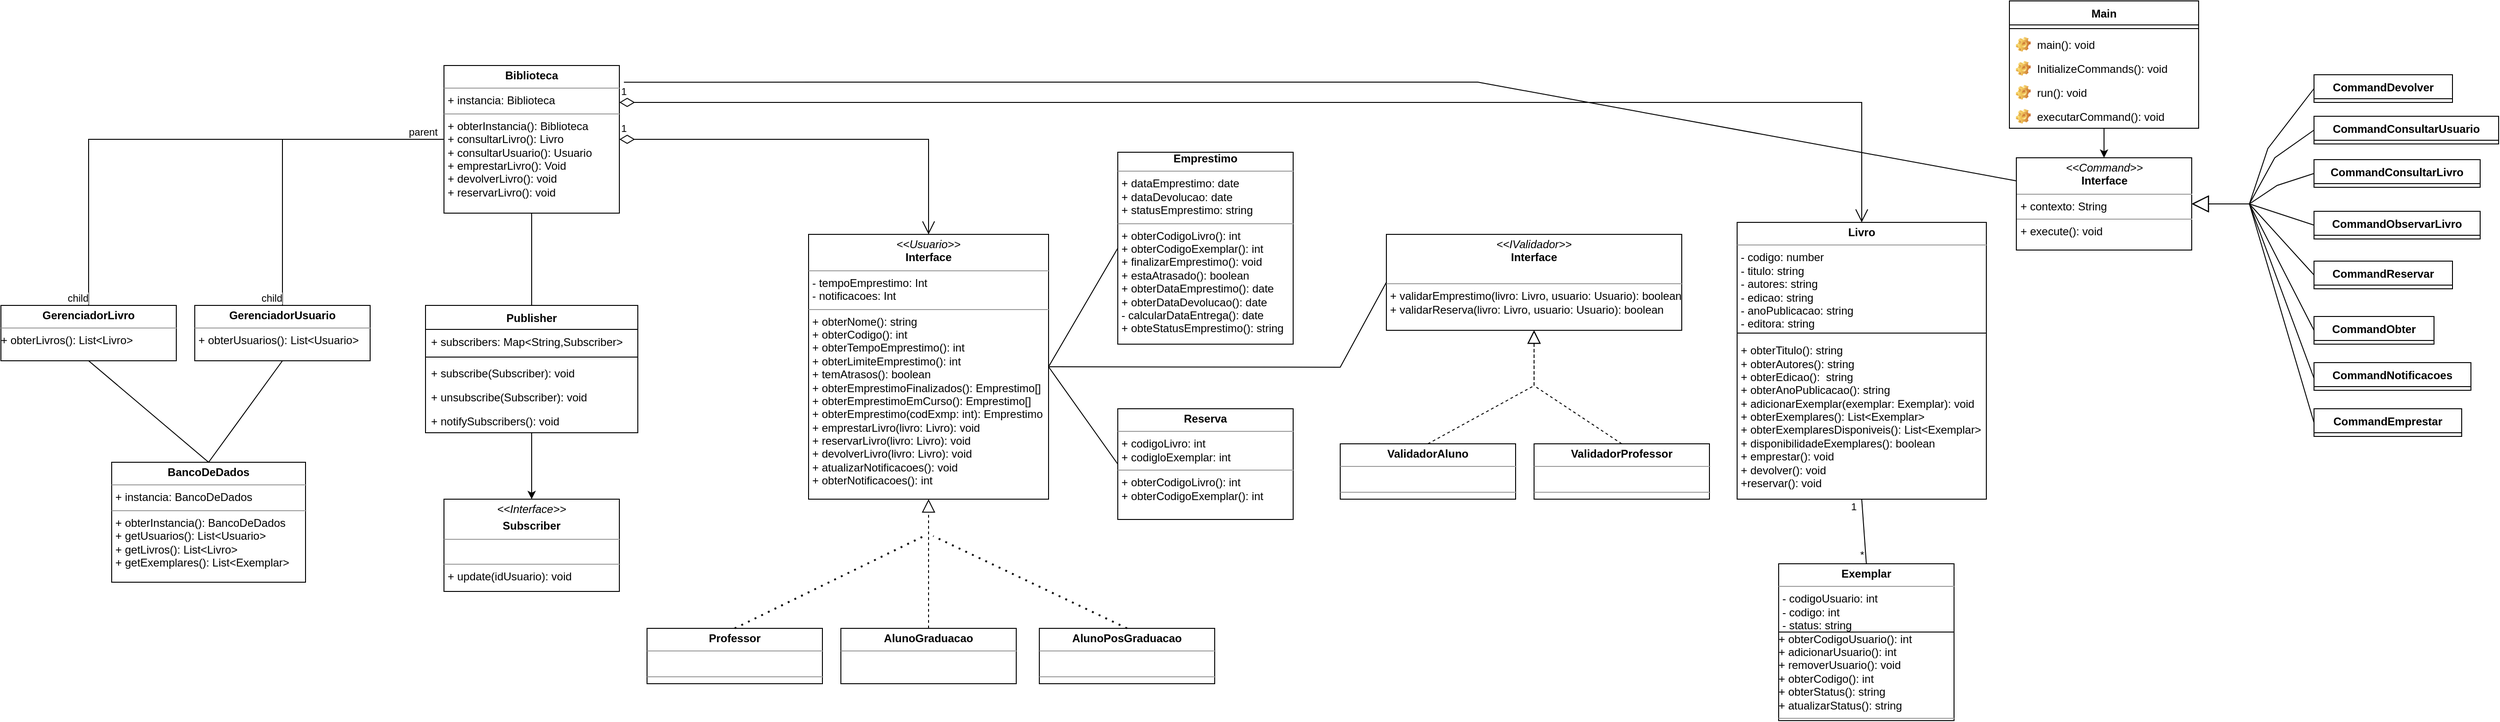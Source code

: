 <mxfile version="22.1.6" type="device">
  <diagram id="C5RBs43oDa-KdzZeNtuy" name="Page-1">
    <mxGraphModel dx="2603" dy="758" grid="1" gridSize="10" guides="1" tooltips="1" connect="1" arrows="1" fold="1" page="1" pageScale="1" pageWidth="1169" pageHeight="827" math="0" shadow="0">
      <root>
        <mxCell id="WIyWlLk6GJQsqaUBKTNV-0" />
        <mxCell id="WIyWlLk6GJQsqaUBKTNV-1" parent="WIyWlLk6GJQsqaUBKTNV-0" />
        <mxCell id="8b9i2b3PVjJ9cJd1Zyqa-42" style="edgeStyle=orthogonalEdgeStyle;rounded=0;orthogonalLoop=1;jettySize=auto;html=1;" parent="WIyWlLk6GJQsqaUBKTNV-1" source="U0iefbjqyvkjw_DYfTgu-29" target="8b9i2b3PVjJ9cJd1Zyqa-41" edge="1">
          <mxGeometry relative="1" as="geometry" />
        </mxCell>
        <object label="Main" main="" id="U0iefbjqyvkjw_DYfTgu-29">
          <mxCell style="swimlane;fontStyle=1;align=center;verticalAlign=top;childLayout=stackLayout;horizontal=1;startSize=26;horizontalStack=0;resizeParent=1;resizeParentMax=0;resizeLast=0;collapsible=1;marginBottom=0;whiteSpace=wrap;html=1;" parent="WIyWlLk6GJQsqaUBKTNV-1" vertex="1">
            <mxGeometry x="1025" y="23" width="205" height="138" as="geometry">
              <mxRectangle x="505" y="40" width="140" height="30" as="alternateBounds" />
            </mxGeometry>
          </mxCell>
        </object>
        <mxCell id="U0iefbjqyvkjw_DYfTgu-31" value="" style="line;strokeWidth=1;fillColor=none;align=left;verticalAlign=middle;spacingTop=-1;spacingLeft=3;spacingRight=3;rotatable=0;labelPosition=right;points=[];portConstraint=eastwest;strokeColor=inherit;" parent="U0iefbjqyvkjw_DYfTgu-29" vertex="1">
          <mxGeometry y="26" width="205" height="8" as="geometry" />
        </mxCell>
        <mxCell id="8b9i2b3PVjJ9cJd1Zyqa-20" value="main(): void" style="label;fontStyle=0;strokeColor=none;fillColor=none;align=left;verticalAlign=top;overflow=hidden;spacingLeft=28;spacingRight=4;rotatable=0;points=[[0,0.5],[1,0.5]];portConstraint=eastwest;imageWidth=16;imageHeight=16;whiteSpace=wrap;html=1;image=img/clipart/Gear_128x128.png" parent="U0iefbjqyvkjw_DYfTgu-29" vertex="1">
          <mxGeometry y="34" width="205" height="26" as="geometry" />
        </mxCell>
        <mxCell id="3klpMzZMsvCTf8a6OgXH-14" value="InitializeCommands(): void" style="label;fontStyle=0;strokeColor=none;fillColor=none;align=left;verticalAlign=top;overflow=hidden;spacingLeft=28;spacingRight=4;rotatable=0;points=[[0,0.5],[1,0.5]];portConstraint=eastwest;imageWidth=16;imageHeight=16;whiteSpace=wrap;html=1;image=img/clipart/Gear_128x128.png" vertex="1" parent="U0iefbjqyvkjw_DYfTgu-29">
          <mxGeometry y="60" width="205" height="26" as="geometry" />
        </mxCell>
        <mxCell id="3klpMzZMsvCTf8a6OgXH-15" value="run(): void" style="label;fontStyle=0;strokeColor=none;fillColor=none;align=left;verticalAlign=top;overflow=hidden;spacingLeft=28;spacingRight=4;rotatable=0;points=[[0,0.5],[1,0.5]];portConstraint=eastwest;imageWidth=16;imageHeight=16;whiteSpace=wrap;html=1;image=img/clipart/Gear_128x128.png" vertex="1" parent="U0iefbjqyvkjw_DYfTgu-29">
          <mxGeometry y="86" width="205" height="26" as="geometry" />
        </mxCell>
        <mxCell id="3klpMzZMsvCTf8a6OgXH-16" value="executarCommand(): void" style="label;fontStyle=0;strokeColor=none;fillColor=none;align=left;verticalAlign=top;overflow=hidden;spacingLeft=28;spacingRight=4;rotatable=0;points=[[0,0.5],[1,0.5]];portConstraint=eastwest;imageWidth=16;imageHeight=16;whiteSpace=wrap;html=1;image=img/clipart/Gear_128x128.png" vertex="1" parent="U0iefbjqyvkjw_DYfTgu-29">
          <mxGeometry y="112" width="205" height="26" as="geometry" />
        </mxCell>
        <mxCell id="8b9i2b3PVjJ9cJd1Zyqa-41" value="&lt;p style=&quot;margin:0px;margin-top:4px;text-align:center;&quot;&gt;&lt;i&gt;&amp;lt;&amp;lt;Command&amp;gt;&amp;gt;&lt;/i&gt;&lt;br&gt;&lt;b&gt;Interface&lt;/b&gt;&lt;/p&gt;&lt;hr size=&quot;1&quot;&gt;&lt;p style=&quot;margin:0px;margin-left:4px;&quot;&gt;+ contexto: String&lt;br&gt;&lt;/p&gt;&lt;hr size=&quot;1&quot;&gt;&lt;p style=&quot;margin:0px;margin-left:4px;&quot;&gt;+ execute(): void&lt;br&gt;&lt;/p&gt;" style="verticalAlign=top;align=left;overflow=fill;fontSize=12;fontFamily=Helvetica;html=1;whiteSpace=wrap;" parent="WIyWlLk6GJQsqaUBKTNV-1" vertex="1">
          <mxGeometry x="1032.5" y="193" width="190" height="100" as="geometry" />
        </mxCell>
        <mxCell id="8b9i2b3PVjJ9cJd1Zyqa-43" value="CommandEmprestar" style="swimlane;fontStyle=1;align=center;verticalAlign=top;childLayout=stackLayout;horizontal=1;startSize=26;horizontalStack=0;resizeParent=1;resizeParentMax=0;resizeLast=0;collapsible=1;marginBottom=0;whiteSpace=wrap;html=1;" parent="WIyWlLk6GJQsqaUBKTNV-1" vertex="1" collapsed="1">
          <mxGeometry x="1355" y="465" width="160" height="30" as="geometry">
            <mxRectangle x="970" y="372" width="160" height="34" as="alternateBounds" />
          </mxGeometry>
        </mxCell>
        <mxCell id="8b9i2b3PVjJ9cJd1Zyqa-44" value="" style="line;strokeWidth=1;fillColor=none;align=left;verticalAlign=middle;spacingTop=-1;spacingLeft=3;spacingRight=3;rotatable=0;labelPosition=right;points=[];portConstraint=eastwest;strokeColor=inherit;" parent="8b9i2b3PVjJ9cJd1Zyqa-43" vertex="1">
          <mxGeometry y="26" width="160" height="8" as="geometry" />
        </mxCell>
        <mxCell id="8b9i2b3PVjJ9cJd1Zyqa-45" value="CommandDevolver" style="swimlane;fontStyle=1;align=center;verticalAlign=top;childLayout=stackLayout;horizontal=1;startSize=26;horizontalStack=0;resizeParent=1;resizeParentMax=0;resizeLast=0;collapsible=1;marginBottom=0;whiteSpace=wrap;html=1;" parent="WIyWlLk6GJQsqaUBKTNV-1" vertex="1" collapsed="1">
          <mxGeometry x="1355" y="103" width="150" height="30" as="geometry">
            <mxRectangle x="970" y="10" width="160" height="34" as="alternateBounds" />
          </mxGeometry>
        </mxCell>
        <mxCell id="8b9i2b3PVjJ9cJd1Zyqa-46" value="" style="line;strokeWidth=1;fillColor=none;align=left;verticalAlign=middle;spacingTop=-1;spacingLeft=3;spacingRight=3;rotatable=0;labelPosition=right;points=[];portConstraint=eastwest;strokeColor=inherit;" parent="8b9i2b3PVjJ9cJd1Zyqa-45" vertex="1">
          <mxGeometry y="26" width="160" height="8" as="geometry" />
        </mxCell>
        <mxCell id="8b9i2b3PVjJ9cJd1Zyqa-47" value="CommandReservar" style="swimlane;fontStyle=1;align=center;verticalAlign=top;childLayout=stackLayout;horizontal=1;startSize=26;horizontalStack=0;resizeParent=1;resizeParentMax=0;resizeLast=0;collapsible=1;marginBottom=0;whiteSpace=wrap;html=1;" parent="WIyWlLk6GJQsqaUBKTNV-1" vertex="1" collapsed="1">
          <mxGeometry x="1355" y="305" width="150" height="30" as="geometry">
            <mxRectangle x="970" y="212" width="160" height="34" as="alternateBounds" />
          </mxGeometry>
        </mxCell>
        <mxCell id="8b9i2b3PVjJ9cJd1Zyqa-48" value="" style="line;strokeWidth=1;fillColor=none;align=left;verticalAlign=middle;spacingTop=-1;spacingLeft=3;spacingRight=3;rotatable=0;labelPosition=right;points=[];portConstraint=eastwest;strokeColor=inherit;" parent="8b9i2b3PVjJ9cJd1Zyqa-47" vertex="1">
          <mxGeometry y="26" width="160" height="8" as="geometry" />
        </mxCell>
        <mxCell id="8b9i2b3PVjJ9cJd1Zyqa-49" value="CommandObter" style="swimlane;fontStyle=1;align=center;verticalAlign=top;childLayout=stackLayout;horizontal=1;startSize=26;horizontalStack=0;resizeParent=1;resizeParentMax=0;resizeLast=0;collapsible=1;marginBottom=0;whiteSpace=wrap;html=1;" parent="WIyWlLk6GJQsqaUBKTNV-1" vertex="1" collapsed="1">
          <mxGeometry x="1355" y="365" width="130" height="30" as="geometry">
            <mxRectangle x="970" y="272" width="160" height="34" as="alternateBounds" />
          </mxGeometry>
        </mxCell>
        <mxCell id="8b9i2b3PVjJ9cJd1Zyqa-50" value="" style="line;strokeWidth=1;fillColor=none;align=left;verticalAlign=middle;spacingTop=-1;spacingLeft=3;spacingRight=3;rotatable=0;labelPosition=right;points=[];portConstraint=eastwest;strokeColor=inherit;" parent="8b9i2b3PVjJ9cJd1Zyqa-49" vertex="1">
          <mxGeometry y="26" width="160" height="8" as="geometry" />
        </mxCell>
        <mxCell id="3klpMzZMsvCTf8a6OgXH-0" value="CommandNotificacoes" style="swimlane;fontStyle=1;align=center;verticalAlign=top;childLayout=stackLayout;horizontal=1;startSize=26;horizontalStack=0;resizeParent=1;resizeParentMax=0;resizeLast=0;collapsible=1;marginBottom=0;whiteSpace=wrap;html=1;" vertex="1" collapsed="1" parent="WIyWlLk6GJQsqaUBKTNV-1">
          <mxGeometry x="1355" y="415" width="170" height="30" as="geometry">
            <mxRectangle x="970" y="322" width="160" height="34" as="alternateBounds" />
          </mxGeometry>
        </mxCell>
        <mxCell id="3klpMzZMsvCTf8a6OgXH-1" value="" style="line;strokeWidth=1;fillColor=none;align=left;verticalAlign=middle;spacingTop=-1;spacingLeft=3;spacingRight=3;rotatable=0;labelPosition=right;points=[];portConstraint=eastwest;strokeColor=inherit;" vertex="1" parent="3klpMzZMsvCTf8a6OgXH-0">
          <mxGeometry y="26" width="160" height="8" as="geometry" />
        </mxCell>
        <mxCell id="3klpMzZMsvCTf8a6OgXH-2" value="CommandObservarLivro" style="swimlane;fontStyle=1;align=center;verticalAlign=top;childLayout=stackLayout;horizontal=1;startSize=26;horizontalStack=0;resizeParent=1;resizeParentMax=0;resizeLast=0;collapsible=1;marginBottom=0;whiteSpace=wrap;html=1;" vertex="1" collapsed="1" parent="WIyWlLk6GJQsqaUBKTNV-1">
          <mxGeometry x="1355" y="251" width="180" height="30" as="geometry">
            <mxRectangle x="970" y="158" width="160" height="34" as="alternateBounds" />
          </mxGeometry>
        </mxCell>
        <mxCell id="3klpMzZMsvCTf8a6OgXH-3" value="" style="line;strokeWidth=1;fillColor=none;align=left;verticalAlign=middle;spacingTop=-1;spacingLeft=3;spacingRight=3;rotatable=0;labelPosition=right;points=[];portConstraint=eastwest;strokeColor=inherit;" vertex="1" parent="3klpMzZMsvCTf8a6OgXH-2">
          <mxGeometry y="26" width="160" height="8" as="geometry" />
        </mxCell>
        <mxCell id="3klpMzZMsvCTf8a6OgXH-4" value="CommandConsultarLivro" style="swimlane;fontStyle=1;align=center;verticalAlign=top;childLayout=stackLayout;horizontal=1;startSize=26;horizontalStack=0;resizeParent=1;resizeParentMax=0;resizeLast=0;collapsible=1;marginBottom=0;whiteSpace=wrap;html=1;" vertex="1" collapsed="1" parent="WIyWlLk6GJQsqaUBKTNV-1">
          <mxGeometry x="1355" y="195" width="180" height="30" as="geometry">
            <mxRectangle x="970" y="102" width="160" height="34" as="alternateBounds" />
          </mxGeometry>
        </mxCell>
        <mxCell id="3klpMzZMsvCTf8a6OgXH-5" value="" style="line;strokeWidth=1;fillColor=none;align=left;verticalAlign=middle;spacingTop=-1;spacingLeft=3;spacingRight=3;rotatable=0;labelPosition=right;points=[];portConstraint=eastwest;strokeColor=inherit;" vertex="1" parent="3klpMzZMsvCTf8a6OgXH-4">
          <mxGeometry y="26" width="160" height="8" as="geometry" />
        </mxCell>
        <mxCell id="3klpMzZMsvCTf8a6OgXH-6" value="CommandConsultarUsuario" style="swimlane;fontStyle=1;align=center;verticalAlign=top;childLayout=stackLayout;horizontal=1;startSize=26;horizontalStack=0;resizeParent=1;resizeParentMax=0;resizeLast=0;collapsible=1;marginBottom=0;whiteSpace=wrap;html=1;" vertex="1" collapsed="1" parent="WIyWlLk6GJQsqaUBKTNV-1">
          <mxGeometry x="1355" y="148" width="200" height="30" as="geometry">
            <mxRectangle x="970" y="55" width="160" height="34" as="alternateBounds" />
          </mxGeometry>
        </mxCell>
        <mxCell id="3klpMzZMsvCTf8a6OgXH-7" value="" style="line;strokeWidth=1;fillColor=none;align=left;verticalAlign=middle;spacingTop=-1;spacingLeft=3;spacingRight=3;rotatable=0;labelPosition=right;points=[];portConstraint=eastwest;strokeColor=inherit;" vertex="1" parent="3klpMzZMsvCTf8a6OgXH-6">
          <mxGeometry y="26" width="160" height="8" as="geometry" />
        </mxCell>
        <mxCell id="3klpMzZMsvCTf8a6OgXH-17" value="&lt;p style=&quot;margin:0px;margin-top:4px;text-align:center;&quot;&gt;&lt;b&gt;Biblioteca&lt;/b&gt;&lt;/p&gt;&lt;hr size=&quot;1&quot;&gt;&lt;p style=&quot;margin:0px;margin-left:4px;&quot;&gt;+ instancia: Biblioteca&lt;/p&gt;&lt;hr size=&quot;1&quot;&gt;&lt;p style=&quot;margin:0px;margin-left:4px;&quot;&gt;+ obterInstancia(): Biblioteca&lt;/p&gt;&lt;p style=&quot;margin:0px;margin-left:4px;&quot;&gt;+ consultarLivro(): Livro&lt;/p&gt;&lt;p style=&quot;margin:0px;margin-left:4px;&quot;&gt;+ consultarUsuario(): Usuario&lt;/p&gt;&lt;p style=&quot;margin:0px;margin-left:4px;&quot;&gt;+ emprestarLivro(): Void&lt;/p&gt;&lt;p style=&quot;margin:0px;margin-left:4px;&quot;&gt;+ devolverLivro(): void&lt;/p&gt;&lt;p style=&quot;margin:0px;margin-left:4px;&quot;&gt;+ reservarLivro(): void&lt;br&gt;&lt;/p&gt;" style="verticalAlign=top;align=left;overflow=fill;fontSize=12;fontFamily=Helvetica;html=1;whiteSpace=wrap;" vertex="1" parent="WIyWlLk6GJQsqaUBKTNV-1">
          <mxGeometry x="-671" y="93" width="190" height="160" as="geometry" />
        </mxCell>
        <mxCell id="3klpMzZMsvCTf8a6OgXH-26" value="&lt;p style=&quot;margin:0px;margin-top:4px;text-align:center;&quot;&gt;&lt;b&gt;GerenciadorLivro&lt;/b&gt;&lt;/p&gt;&lt;hr size=&quot;1&quot;&gt;+ obterLivros(): List&amp;lt;Livro&amp;gt;" style="verticalAlign=top;align=left;overflow=fill;fontSize=12;fontFamily=Helvetica;html=1;whiteSpace=wrap;" vertex="1" parent="WIyWlLk6GJQsqaUBKTNV-1">
          <mxGeometry x="-1151" y="353" width="190" height="60" as="geometry" />
        </mxCell>
        <mxCell id="3klpMzZMsvCTf8a6OgXH-27" value="&lt;p style=&quot;margin:0px;margin-top:4px;text-align:center;&quot;&gt;&lt;b&gt;GerenciadorUsuario&lt;/b&gt;&lt;/p&gt;&lt;hr size=&quot;1&quot;&gt;&lt;p style=&quot;margin:0px;margin-left:4px;&quot;&gt;+ obterUsuarios(): List&amp;lt;Usuario&amp;gt;&lt;br&gt;&lt;/p&gt;" style="verticalAlign=top;align=left;overflow=fill;fontSize=12;fontFamily=Helvetica;html=1;whiteSpace=wrap;" vertex="1" parent="WIyWlLk6GJQsqaUBKTNV-1">
          <mxGeometry x="-941" y="353" width="190" height="60" as="geometry" />
        </mxCell>
        <mxCell id="3klpMzZMsvCTf8a6OgXH-28" style="edgeStyle=orthogonalEdgeStyle;rounded=0;orthogonalLoop=1;jettySize=auto;html=1;" edge="1" parent="WIyWlLk6GJQsqaUBKTNV-1" source="3klpMzZMsvCTf8a6OgXH-29" target="3klpMzZMsvCTf8a6OgXH-35">
          <mxGeometry relative="1" as="geometry" />
        </mxCell>
        <mxCell id="3klpMzZMsvCTf8a6OgXH-29" value="Publisher" style="swimlane;fontStyle=1;align=center;verticalAlign=top;childLayout=stackLayout;horizontal=1;startSize=26;horizontalStack=0;resizeParent=1;resizeParentMax=0;resizeLast=0;collapsible=1;marginBottom=0;whiteSpace=wrap;html=1;" vertex="1" parent="WIyWlLk6GJQsqaUBKTNV-1">
          <mxGeometry x="-691" y="353" width="230" height="138" as="geometry" />
        </mxCell>
        <mxCell id="3klpMzZMsvCTf8a6OgXH-30" value="+ subscribers: Map&amp;lt;String,Subscriber&amp;gt;" style="text;strokeColor=none;fillColor=none;align=left;verticalAlign=top;spacingLeft=4;spacingRight=4;overflow=hidden;rotatable=0;points=[[0,0.5],[1,0.5]];portConstraint=eastwest;whiteSpace=wrap;html=1;" vertex="1" parent="3klpMzZMsvCTf8a6OgXH-29">
          <mxGeometry y="26" width="230" height="26" as="geometry" />
        </mxCell>
        <mxCell id="3klpMzZMsvCTf8a6OgXH-31" value="" style="line;strokeWidth=1;fillColor=none;align=left;verticalAlign=middle;spacingTop=-1;spacingLeft=3;spacingRight=3;rotatable=0;labelPosition=right;points=[];portConstraint=eastwest;strokeColor=inherit;" vertex="1" parent="3klpMzZMsvCTf8a6OgXH-29">
          <mxGeometry y="52" width="230" height="8" as="geometry" />
        </mxCell>
        <mxCell id="3klpMzZMsvCTf8a6OgXH-32" value="+ subscribe(Subscriber): void" style="text;strokeColor=none;fillColor=none;align=left;verticalAlign=top;spacingLeft=4;spacingRight=4;overflow=hidden;rotatable=0;points=[[0,0.5],[1,0.5]];portConstraint=eastwest;whiteSpace=wrap;html=1;" vertex="1" parent="3klpMzZMsvCTf8a6OgXH-29">
          <mxGeometry y="60" width="230" height="26" as="geometry" />
        </mxCell>
        <mxCell id="3klpMzZMsvCTf8a6OgXH-33" value="+ unsubscribe(Subscriber): void" style="text;strokeColor=none;fillColor=none;align=left;verticalAlign=top;spacingLeft=4;spacingRight=4;overflow=hidden;rotatable=0;points=[[0,0.5],[1,0.5]];portConstraint=eastwest;whiteSpace=wrap;html=1;" vertex="1" parent="3klpMzZMsvCTf8a6OgXH-29">
          <mxGeometry y="86" width="230" height="26" as="geometry" />
        </mxCell>
        <mxCell id="3klpMzZMsvCTf8a6OgXH-34" value="+ notifySubscribers(): void" style="text;strokeColor=none;fillColor=none;align=left;verticalAlign=top;spacingLeft=4;spacingRight=4;overflow=hidden;rotatable=0;points=[[0,0.5],[1,0.5]];portConstraint=eastwest;whiteSpace=wrap;html=1;" vertex="1" parent="3klpMzZMsvCTf8a6OgXH-29">
          <mxGeometry y="112" width="230" height="26" as="geometry" />
        </mxCell>
        <mxCell id="3klpMzZMsvCTf8a6OgXH-35" value="&lt;p style=&quot;margin:0px;margin-top:4px;text-align:center;&quot;&gt;&lt;i&gt;&amp;lt;&amp;lt;Interface&amp;gt;&amp;gt;&lt;/i&gt;&lt;/p&gt;&lt;p style=&quot;margin:0px;margin-top:4px;text-align:center;&quot;&gt;&lt;b&gt;Subscriber&lt;/b&gt;&lt;br&gt;&lt;/p&gt;&lt;hr size=&quot;1&quot;&gt;&lt;br&gt;&lt;hr size=&quot;1&quot;&gt;&lt;p style=&quot;margin:0px;margin-left:4px;&quot;&gt;+ update(idUsuario): void&lt;br&gt;&lt;/p&gt;" style="verticalAlign=top;align=left;overflow=fill;fontSize=12;fontFamily=Helvetica;html=1;whiteSpace=wrap;" vertex="1" parent="WIyWlLk6GJQsqaUBKTNV-1">
          <mxGeometry x="-671" y="563" width="190" height="100" as="geometry" />
        </mxCell>
        <mxCell id="3klpMzZMsvCTf8a6OgXH-36" value="&lt;p style=&quot;margin:0px;margin-top:4px;text-align:center;&quot;&gt;&lt;b&gt;Professor&lt;/b&gt;&lt;/p&gt;&lt;hr size=&quot;1&quot;&gt;&lt;p style=&quot;margin:0px;margin-left:4px;&quot;&gt;&lt;br&gt;&lt;/p&gt;&lt;hr size=&quot;1&quot;&gt;" style="verticalAlign=top;align=left;overflow=fill;fontSize=12;fontFamily=Helvetica;html=1;whiteSpace=wrap;" vertex="1" parent="WIyWlLk6GJQsqaUBKTNV-1">
          <mxGeometry x="-451" y="703" width="190" height="60" as="geometry" />
        </mxCell>
        <mxCell id="3klpMzZMsvCTf8a6OgXH-37" value="&lt;p style=&quot;margin:0px;margin-top:4px;text-align:center;&quot;&gt;&lt;b&gt;Livro&lt;/b&gt;&lt;/p&gt;&lt;hr size=&quot;1&quot;&gt;&lt;p style=&quot;margin:0px;margin-left:4px;&quot;&gt;- codigo: number&lt;/p&gt;&lt;p style=&quot;margin:0px;margin-left:4px;&quot;&gt;- titulo: string&lt;/p&gt;&lt;p style=&quot;margin:0px;margin-left:4px;&quot;&gt;- autores: string&lt;/p&gt;&lt;p style=&quot;margin:0px;margin-left:4px;&quot;&gt;- edicao: string&lt;/p&gt;&lt;p style=&quot;margin:0px;margin-left:4px;&quot;&gt;- anoPublicacao: string&lt;br&gt;&lt;/p&gt;&lt;p style=&quot;margin:0px;margin-left:4px;&quot;&gt;- editora: string&lt;/p&gt;&lt;p style=&quot;margin:0px;margin-left:4px;&quot;&gt;&lt;br&gt;&lt;/p&gt;&lt;p style=&quot;margin:0px;margin-left:4px;&quot;&gt;+ obterTitulo(): string&lt;/p&gt;&lt;p style=&quot;margin:0px;margin-left:4px;&quot;&gt;+ obterAutores(): string&lt;/p&gt;&lt;p style=&quot;margin:0px;margin-left:4px;&quot;&gt;+ obterEdicao():&amp;nbsp; string&lt;/p&gt;&lt;p style=&quot;margin:0px;margin-left:4px;&quot;&gt;+ obterAnoPublicacao(): string&lt;/p&gt;&lt;p style=&quot;margin:0px;margin-left:4px;&quot;&gt;+ adicionarExemplar(exemplar: Exemplar): void&amp;nbsp;&lt;/p&gt;&lt;p style=&quot;margin:0px;margin-left:4px;&quot;&gt;+ obterExemplares(): List&amp;lt;Exemplar&amp;gt;&lt;/p&gt;&lt;p style=&quot;margin:0px;margin-left:4px;&quot;&gt;+ obterExemplaresDisponiveis(): List&amp;lt;Exemplar&amp;gt;&lt;/p&gt;&lt;p style=&quot;margin:0px;margin-left:4px;&quot;&gt;+ disponibilidadeExemplares(): boolean&lt;/p&gt;&lt;p style=&quot;margin:0px;margin-left:4px;&quot;&gt;+ emprestar(): void&lt;/p&gt;&lt;p style=&quot;margin:0px;margin-left:4px;&quot;&gt;+ devolver(): void&lt;/p&gt;&lt;p style=&quot;margin:0px;margin-left:4px;&quot;&gt;+reservar(): void&lt;br&gt;&lt;/p&gt;" style="verticalAlign=top;align=left;overflow=fill;fontSize=12;fontFamily=Helvetica;html=1;whiteSpace=wrap;" vertex="1" parent="WIyWlLk6GJQsqaUBKTNV-1">
          <mxGeometry x="730" y="263" width="270" height="300" as="geometry" />
        </mxCell>
        <mxCell id="3klpMzZMsvCTf8a6OgXH-38" value="&lt;p style=&quot;margin:0px;margin-top:4px;text-align:center;&quot;&gt;&lt;i&gt;&amp;lt;&amp;lt;Usuario&amp;gt;&amp;gt;&lt;/i&gt;&lt;br&gt;&lt;b&gt;Interface&lt;/b&gt;&lt;/p&gt;&lt;hr size=&quot;1&quot;&gt;&lt;p style=&quot;margin:0px;margin-left:4px;&quot;&gt;- tempoEmprestimo: Int&lt;br&gt;- notificacoes: Int&lt;span style=&quot;&quot;&gt;&lt;span style=&quot;white-space: pre;&quot;&gt;&amp;nbsp;&amp;nbsp;&amp;nbsp;&amp;nbsp;&lt;/span&gt;&lt;/span&gt;&lt;/p&gt;&lt;hr size=&quot;1&quot;&gt;&lt;p style=&quot;margin:0px;margin-left:4px;&quot;&gt;+ obterNome(): string&lt;br&gt;+ obterCodigo(): int&lt;/p&gt;&lt;p style=&quot;margin:0px;margin-left:4px;&quot;&gt;+ obterTempoEmprestimo(): int&lt;/p&gt;&lt;p style=&quot;margin:0px;margin-left:4px;&quot;&gt;+ obterLimiteEmprestimo(): int&lt;/p&gt;&lt;p style=&quot;margin:0px;margin-left:4px;&quot;&gt;+ temAtrasos(): boolean&lt;/p&gt;&lt;p style=&quot;margin:0px;margin-left:4px;&quot;&gt;+ obterEmprestimoFinalizados(): Emprestimo[]&lt;/p&gt;&lt;p style=&quot;margin:0px;margin-left:4px;&quot;&gt;+ obterEmprestimoEmCurso(): Emprestimo[]&lt;/p&gt;&lt;p style=&quot;margin:0px;margin-left:4px;&quot;&gt;+ obterEmprestimo(codExmp: int): Emprestimo&lt;/p&gt;&lt;p style=&quot;margin:0px;margin-left:4px;&quot;&gt;+ emprestarLivro(livro: Livro): void&lt;/p&gt;&lt;p style=&quot;margin:0px;margin-left:4px;&quot;&gt;+ reservarLivro(livro: Livro): void&lt;/p&gt;&lt;p style=&quot;margin:0px;margin-left:4px;&quot;&gt;+ devolverLivro(livro: Livro): void&lt;/p&gt;&lt;p style=&quot;margin:0px;margin-left:4px;&quot;&gt;+ atualizarNotificacoes(): void&lt;/p&gt;&lt;p style=&quot;margin:0px;margin-left:4px;&quot;&gt;+ obterNotificacoes(): int&lt;br&gt;&lt;/p&gt;" style="verticalAlign=top;align=left;overflow=fill;fontSize=12;fontFamily=Helvetica;html=1;whiteSpace=wrap;" vertex="1" parent="WIyWlLk6GJQsqaUBKTNV-1">
          <mxGeometry x="-276" y="276" width="260" height="287" as="geometry" />
        </mxCell>
        <mxCell id="3klpMzZMsvCTf8a6OgXH-39" value="&lt;p style=&quot;margin:0px;margin-top:4px;text-align:center;&quot;&gt;&lt;b&gt;AlunoGraduacao&lt;/b&gt;&lt;/p&gt;&lt;hr size=&quot;1&quot;&gt;" style="verticalAlign=top;align=left;overflow=fill;fontSize=12;fontFamily=Helvetica;html=1;whiteSpace=wrap;" vertex="1" parent="WIyWlLk6GJQsqaUBKTNV-1">
          <mxGeometry x="-241" y="703" width="190" height="60" as="geometry" />
        </mxCell>
        <mxCell id="3klpMzZMsvCTf8a6OgXH-40" value="&lt;p style=&quot;margin:0px;margin-top:4px;text-align:center;&quot;&gt;&lt;b&gt;AlunoPosGraduacao&lt;/b&gt;&lt;/p&gt;&lt;hr size=&quot;1&quot;&gt;&lt;p style=&quot;margin:0px;margin-left:4px;&quot;&gt;&lt;br&gt;&lt;/p&gt;&lt;hr size=&quot;1&quot;&gt;" style="verticalAlign=top;align=left;overflow=fill;fontSize=12;fontFamily=Helvetica;html=1;whiteSpace=wrap;" vertex="1" parent="WIyWlLk6GJQsqaUBKTNV-1">
          <mxGeometry x="-26" y="703" width="190" height="60" as="geometry" />
        </mxCell>
        <mxCell id="3klpMzZMsvCTf8a6OgXH-42" value="" style="endArrow=block;endSize=16;endFill=0;html=1;rounded=0;entryX=1;entryY=0.5;entryDx=0;entryDy=0;exitX=0;exitY=0.5;exitDx=0;exitDy=0;" edge="1" parent="WIyWlLk6GJQsqaUBKTNV-1" source="8b9i2b3PVjJ9cJd1Zyqa-45" target="8b9i2b3PVjJ9cJd1Zyqa-41">
          <mxGeometry width="160" relative="1" as="geometry">
            <mxPoint x="1215" y="283" as="sourcePoint" />
            <mxPoint x="1375" y="283" as="targetPoint" />
            <Array as="points">
              <mxPoint x="1305" y="183" />
              <mxPoint x="1285" y="243" />
            </Array>
          </mxGeometry>
        </mxCell>
        <mxCell id="3klpMzZMsvCTf8a6OgXH-43" value="" style="endArrow=block;endSize=16;endFill=0;html=1;rounded=0;exitX=0;exitY=0.5;exitDx=0;exitDy=0;" edge="1" parent="WIyWlLk6GJQsqaUBKTNV-1" source="3klpMzZMsvCTf8a6OgXH-6">
          <mxGeometry width="160" relative="1" as="geometry">
            <mxPoint x="1352.5" y="165" as="sourcePoint" />
            <mxPoint x="1222.5" y="243" as="targetPoint" />
            <Array as="points">
              <mxPoint x="1312.5" y="193" />
              <mxPoint x="1285" y="243" />
            </Array>
          </mxGeometry>
        </mxCell>
        <mxCell id="3klpMzZMsvCTf8a6OgXH-44" value="" style="endArrow=block;endSize=16;endFill=0;html=1;rounded=0;exitX=0;exitY=0.5;exitDx=0;exitDy=0;entryX=1;entryY=0.5;entryDx=0;entryDy=0;" edge="1" parent="WIyWlLk6GJQsqaUBKTNV-1" source="3klpMzZMsvCTf8a6OgXH-4" target="8b9i2b3PVjJ9cJd1Zyqa-41">
          <mxGeometry width="160" relative="1" as="geometry">
            <mxPoint x="1380" y="106" as="sourcePoint" />
            <mxPoint x="1222.5" y="236.23" as="targetPoint" />
            <Array as="points">
              <mxPoint x="1315" y="223" />
              <mxPoint x="1285" y="243" />
            </Array>
          </mxGeometry>
        </mxCell>
        <mxCell id="3klpMzZMsvCTf8a6OgXH-45" value="" style="endArrow=none;html=1;rounded=0;entryX=0;entryY=0.5;entryDx=0;entryDy=0;" edge="1" parent="WIyWlLk6GJQsqaUBKTNV-1" target="3klpMzZMsvCTf8a6OgXH-2">
          <mxGeometry width="50" height="50" relative="1" as="geometry">
            <mxPoint x="1285" y="243" as="sourcePoint" />
            <mxPoint x="1335" y="251" as="targetPoint" />
          </mxGeometry>
        </mxCell>
        <mxCell id="3klpMzZMsvCTf8a6OgXH-46" value="" style="endArrow=none;html=1;rounded=0;entryX=0;entryY=0.5;entryDx=0;entryDy=0;" edge="1" parent="WIyWlLk6GJQsqaUBKTNV-1" target="8b9i2b3PVjJ9cJd1Zyqa-47">
          <mxGeometry width="50" height="50" relative="1" as="geometry">
            <mxPoint x="1285" y="243" as="sourcePoint" />
            <mxPoint x="1345" y="305" as="targetPoint" />
          </mxGeometry>
        </mxCell>
        <mxCell id="3klpMzZMsvCTf8a6OgXH-47" value="" style="endArrow=none;html=1;rounded=0;entryX=0;entryY=0.5;entryDx=0;entryDy=0;" edge="1" parent="WIyWlLk6GJQsqaUBKTNV-1" target="8b9i2b3PVjJ9cJd1Zyqa-49">
          <mxGeometry width="50" height="50" relative="1" as="geometry">
            <mxPoint x="1285" y="243" as="sourcePoint" />
            <mxPoint x="1345" y="364" as="targetPoint" />
          </mxGeometry>
        </mxCell>
        <mxCell id="3klpMzZMsvCTf8a6OgXH-48" value="" style="endArrow=none;html=1;rounded=0;entryX=0;entryY=0.5;entryDx=0;entryDy=0;" edge="1" parent="WIyWlLk6GJQsqaUBKTNV-1">
          <mxGeometry width="50" height="50" relative="1" as="geometry">
            <mxPoint x="1285" y="243" as="sourcePoint" />
            <mxPoint x="1355" y="432" as="targetPoint" />
          </mxGeometry>
        </mxCell>
        <mxCell id="3klpMzZMsvCTf8a6OgXH-49" value="" style="endArrow=none;html=1;rounded=0;entryX=0;entryY=0.5;entryDx=0;entryDy=0;" edge="1" parent="WIyWlLk6GJQsqaUBKTNV-1" target="8b9i2b3PVjJ9cJd1Zyqa-43">
          <mxGeometry width="50" height="50" relative="1" as="geometry">
            <mxPoint x="1285" y="243" as="sourcePoint" />
            <mxPoint x="1365" y="442" as="targetPoint" />
          </mxGeometry>
        </mxCell>
        <mxCell id="3klpMzZMsvCTf8a6OgXH-50" value="" style="endArrow=block;dashed=1;endFill=0;endSize=12;html=1;rounded=0;entryX=0.5;entryY=1;entryDx=0;entryDy=0;exitX=0.5;exitY=0;exitDx=0;exitDy=0;" edge="1" parent="WIyWlLk6GJQsqaUBKTNV-1" source="3klpMzZMsvCTf8a6OgXH-39" target="3klpMzZMsvCTf8a6OgXH-38">
          <mxGeometry width="160" relative="1" as="geometry">
            <mxPoint x="-291" y="633" as="sourcePoint" />
            <mxPoint x="-131" y="633" as="targetPoint" />
          </mxGeometry>
        </mxCell>
        <mxCell id="3klpMzZMsvCTf8a6OgXH-51" value="" style="endArrow=none;dashed=1;html=1;dashPattern=1 3;strokeWidth=2;rounded=0;exitX=0.5;exitY=0;exitDx=0;exitDy=0;" edge="1" parent="WIyWlLk6GJQsqaUBKTNV-1" source="3klpMzZMsvCTf8a6OgXH-36">
          <mxGeometry width="50" height="50" relative="1" as="geometry">
            <mxPoint x="-221" y="663" as="sourcePoint" />
            <mxPoint x="-151" y="603" as="targetPoint" />
          </mxGeometry>
        </mxCell>
        <mxCell id="3klpMzZMsvCTf8a6OgXH-52" value="" style="endArrow=none;dashed=1;html=1;dashPattern=1 3;strokeWidth=2;rounded=0;exitX=0.5;exitY=0;exitDx=0;exitDy=0;" edge="1" parent="WIyWlLk6GJQsqaUBKTNV-1" source="3klpMzZMsvCTf8a6OgXH-40">
          <mxGeometry width="50" height="50" relative="1" as="geometry">
            <mxPoint x="-31" y="663" as="sourcePoint" />
            <mxPoint x="-141" y="603" as="targetPoint" />
          </mxGeometry>
        </mxCell>
        <mxCell id="3klpMzZMsvCTf8a6OgXH-53" value="&lt;p style=&quot;margin:0px;margin-top:4px;text-align:center;&quot;&gt;&lt;b&gt;Reserva&lt;/b&gt;&lt;/p&gt;&lt;hr size=&quot;1&quot;&gt;&lt;p style=&quot;margin:0px;margin-left:4px;&quot;&gt;+ codigoLivro: int&lt;/p&gt;&lt;p style=&quot;margin:0px;margin-left:4px;&quot;&gt;+ codigloExemplar: int&lt;br&gt;&lt;/p&gt;&lt;hr size=&quot;1&quot;&gt;&lt;p style=&quot;margin:0px;margin-left:4px;&quot;&gt;+ obterCodigoLivro(): int&lt;/p&gt;&lt;p style=&quot;margin:0px;margin-left:4px;&quot;&gt;+ obterCodigoExemplar(): int&lt;/p&gt;" style="verticalAlign=top;align=left;overflow=fill;fontSize=12;fontFamily=Helvetica;html=1;whiteSpace=wrap;" vertex="1" parent="WIyWlLk6GJQsqaUBKTNV-1">
          <mxGeometry x="59" y="465" width="190" height="120" as="geometry" />
        </mxCell>
        <mxCell id="3klpMzZMsvCTf8a6OgXH-54" value="&lt;div align=&quot;center&quot;&gt;&lt;b&gt;Emprestimo&lt;/b&gt;&lt;/div&gt;&lt;hr size=&quot;1&quot;&gt;&lt;p style=&quot;margin:0px;margin-left:4px;&quot;&gt;+ dataEmprestimo: date&lt;/p&gt;&lt;p style=&quot;margin:0px;margin-left:4px;&quot;&gt;+ dataDevolucao: date&lt;/p&gt;&lt;p style=&quot;margin:0px;margin-left:4px;&quot;&gt;+ statusEmprestimo: string&lt;br&gt;&lt;/p&gt;&lt;hr size=&quot;1&quot;&gt;&lt;p style=&quot;margin:0px;margin-left:4px;&quot;&gt;+ obterCodigoLivro(): int&lt;/p&gt;&lt;p style=&quot;margin:0px;margin-left:4px;&quot;&gt;+ obterCodigoExemplar(): int&lt;/p&gt;&lt;p style=&quot;margin:0px;margin-left:4px;&quot;&gt;+ finalizarEmprestimo(): void&lt;/p&gt;&lt;p style=&quot;margin:0px;margin-left:4px;&quot;&gt;+ estaAtrasado(): boolean&lt;/p&gt;&lt;p style=&quot;margin:0px;margin-left:4px;&quot;&gt;+ obterDataEmprestimo(): date&lt;/p&gt;&lt;p style=&quot;margin:0px;margin-left:4px;&quot;&gt;+ obterDataDevolucao(): date&lt;/p&gt;&lt;p style=&quot;margin:0px;margin-left:4px;&quot;&gt;- calcularDataEntrega(): date&lt;/p&gt;&lt;p style=&quot;margin:0px;margin-left:4px;&quot;&gt;+ obteStatusEmprestimo(): string&lt;br&gt;&lt;/p&gt;" style="verticalAlign=top;align=left;overflow=fill;fontSize=12;fontFamily=Helvetica;html=1;whiteSpace=wrap;" vertex="1" parent="WIyWlLk6GJQsqaUBKTNV-1">
          <mxGeometry x="59" y="187" width="190" height="208" as="geometry" />
        </mxCell>
        <mxCell id="3klpMzZMsvCTf8a6OgXH-55" value="&lt;p style=&quot;margin:0px;margin-top:4px;text-align:center;&quot;&gt;&lt;b&gt;Exemplar&lt;/b&gt;&lt;/p&gt;&lt;hr size=&quot;1&quot;&gt;&lt;p style=&quot;margin:0px;margin-left:4px;&quot;&gt;- codigoUsuario: int&lt;/p&gt;&lt;p style=&quot;margin:0px;margin-left:4px;&quot;&gt;- codigo: int&lt;/p&gt;&lt;p style=&quot;margin:0px;margin-left:4px;&quot;&gt;- status: string&lt;br&gt;&lt;/p&gt;&lt;div&gt;+ obterCodigoUsuario(): int&lt;/div&gt;&lt;div&gt;+ adicionarUsuario(): int&lt;/div&gt;&lt;div&gt;+ removerUsuario(): void&lt;/div&gt;&lt;div&gt;+ obterCodigo(): int&lt;/div&gt;&lt;div&gt;+ obterStatus(): string&lt;/div&gt;&lt;div&gt;+ atualizarStatus(): string&lt;br&gt;&lt;/div&gt;&lt;hr size=&quot;1&quot;&gt;" style="verticalAlign=top;align=left;overflow=fill;fontSize=12;fontFamily=Helvetica;html=1;whiteSpace=wrap;" vertex="1" parent="WIyWlLk6GJQsqaUBKTNV-1">
          <mxGeometry x="775" y="633" width="190" height="170" as="geometry" />
        </mxCell>
        <mxCell id="3klpMzZMsvCTf8a6OgXH-59" value="" style="endArrow=none;html=1;rounded=0;entryX=0;entryY=0.5;entryDx=0;entryDy=0;exitX=1;exitY=0.5;exitDx=0;exitDy=0;" edge="1" parent="WIyWlLk6GJQsqaUBKTNV-1" source="3klpMzZMsvCTf8a6OgXH-38" target="3klpMzZMsvCTf8a6OgXH-54">
          <mxGeometry width="50" height="50" relative="1" as="geometry">
            <mxPoint x="-41" y="533" as="sourcePoint" />
            <mxPoint x="9" y="483" as="targetPoint" />
          </mxGeometry>
        </mxCell>
        <mxCell id="3klpMzZMsvCTf8a6OgXH-60" value="" style="endArrow=none;html=1;rounded=0;entryX=0;entryY=0.5;entryDx=0;entryDy=0;exitX=1;exitY=0.5;exitDx=0;exitDy=0;" edge="1" parent="WIyWlLk6GJQsqaUBKTNV-1" source="3klpMzZMsvCTf8a6OgXH-38" target="3klpMzZMsvCTf8a6OgXH-53">
          <mxGeometry width="50" height="50" relative="1" as="geometry">
            <mxPoint x="-41" y="533" as="sourcePoint" />
            <mxPoint x="9" y="483" as="targetPoint" />
          </mxGeometry>
        </mxCell>
        <mxCell id="3klpMzZMsvCTf8a6OgXH-61" value="" style="endArrow=none;html=1;edgeStyle=orthogonalEdgeStyle;rounded=0;exitX=0;exitY=0.5;exitDx=0;exitDy=0;entryX=0.5;entryY=0;entryDx=0;entryDy=0;" edge="1" parent="WIyWlLk6GJQsqaUBKTNV-1" source="3klpMzZMsvCTf8a6OgXH-17" target="3klpMzZMsvCTf8a6OgXH-27">
          <mxGeometry relative="1" as="geometry">
            <mxPoint x="-851" y="265.6" as="sourcePoint" />
            <mxPoint x="-691" y="265.6" as="targetPoint" />
          </mxGeometry>
        </mxCell>
        <mxCell id="3klpMzZMsvCTf8a6OgXH-62" value="parent" style="edgeLabel;resizable=0;html=1;align=left;verticalAlign=bottom;" connectable="0" vertex="1" parent="3klpMzZMsvCTf8a6OgXH-61">
          <mxGeometry x="-1" relative="1" as="geometry">
            <mxPoint x="-40" as="offset" />
          </mxGeometry>
        </mxCell>
        <mxCell id="3klpMzZMsvCTf8a6OgXH-63" value="child" style="edgeLabel;resizable=0;html=1;align=right;verticalAlign=bottom;" connectable="0" vertex="1" parent="3klpMzZMsvCTf8a6OgXH-61">
          <mxGeometry x="1" relative="1" as="geometry" />
        </mxCell>
        <mxCell id="3klpMzZMsvCTf8a6OgXH-64" value="" style="endArrow=none;html=1;edgeStyle=orthogonalEdgeStyle;rounded=0;exitX=0;exitY=0.5;exitDx=0;exitDy=0;" edge="1" parent="WIyWlLk6GJQsqaUBKTNV-1" source="3klpMzZMsvCTf8a6OgXH-17" target="3klpMzZMsvCTf8a6OgXH-26">
          <mxGeometry relative="1" as="geometry">
            <mxPoint x="-876" y="173" as="sourcePoint" />
            <mxPoint x="-1051" y="353" as="targetPoint" />
          </mxGeometry>
        </mxCell>
        <mxCell id="3klpMzZMsvCTf8a6OgXH-65" value="parent" style="edgeLabel;resizable=0;html=1;align=left;verticalAlign=bottom;" connectable="0" vertex="1" parent="3klpMzZMsvCTf8a6OgXH-64">
          <mxGeometry x="-1" relative="1" as="geometry">
            <mxPoint x="-40" as="offset" />
          </mxGeometry>
        </mxCell>
        <mxCell id="3klpMzZMsvCTf8a6OgXH-66" value="child" style="edgeLabel;resizable=0;html=1;align=right;verticalAlign=bottom;" connectable="0" vertex="1" parent="3klpMzZMsvCTf8a6OgXH-64">
          <mxGeometry x="1" relative="1" as="geometry" />
        </mxCell>
        <mxCell id="3klpMzZMsvCTf8a6OgXH-68" value="" style="endArrow=none;html=1;rounded=0;entryX=0.5;entryY=1;entryDx=0;entryDy=0;exitX=0.5;exitY=0;exitDx=0;exitDy=0;" edge="1" parent="WIyWlLk6GJQsqaUBKTNV-1" source="3klpMzZMsvCTf8a6OgXH-29" target="3klpMzZMsvCTf8a6OgXH-17">
          <mxGeometry width="50" height="50" relative="1" as="geometry">
            <mxPoint x="-571" y="483" as="sourcePoint" />
            <mxPoint x="-521" y="433" as="targetPoint" />
          </mxGeometry>
        </mxCell>
        <mxCell id="3klpMzZMsvCTf8a6OgXH-70" value="&lt;p style=&quot;margin:0px;margin-top:4px;text-align:center;&quot;&gt;&lt;b&gt;BancoDeDados&lt;/b&gt;&lt;/p&gt;&lt;hr size=&quot;1&quot;&gt;&lt;p style=&quot;margin:0px;margin-left:4px;&quot;&gt;+ instancia: BancoDeDados&lt;/p&gt;&lt;hr size=&quot;1&quot;&gt;&lt;p style=&quot;margin:0px;margin-left:4px;&quot;&gt;+ obterInstancia(): BancoDeDados&lt;/p&gt;&lt;p style=&quot;margin:0px;margin-left:4px;&quot;&gt;+ getUsuarios(): List&amp;lt;Usuario&amp;gt;&lt;br&gt;&lt;/p&gt;&lt;p style=&quot;margin:0px;margin-left:4px;&quot;&gt;+ getLivros(): List&amp;lt;Livro&amp;gt;&lt;br&gt;&lt;/p&gt;&lt;p style=&quot;margin:0px;margin-left:4px;&quot;&gt;+ getExemplares(): List&amp;lt;Exemplar&amp;gt;&lt;/p&gt;" style="verticalAlign=top;align=left;overflow=fill;fontSize=12;fontFamily=Helvetica;html=1;whiteSpace=wrap;" vertex="1" parent="WIyWlLk6GJQsqaUBKTNV-1">
          <mxGeometry x="-1031" y="523" width="210" height="130" as="geometry" />
        </mxCell>
        <mxCell id="3klpMzZMsvCTf8a6OgXH-74" value="" style="endArrow=none;html=1;rounded=0;entryX=0.5;entryY=1;entryDx=0;entryDy=0;exitX=0.5;exitY=0;exitDx=0;exitDy=0;" edge="1" parent="WIyWlLk6GJQsqaUBKTNV-1" source="3klpMzZMsvCTf8a6OgXH-70" target="3klpMzZMsvCTf8a6OgXH-26">
          <mxGeometry width="50" height="50" relative="1" as="geometry">
            <mxPoint x="-1001" y="503" as="sourcePoint" />
            <mxPoint x="-951" y="453" as="targetPoint" />
          </mxGeometry>
        </mxCell>
        <mxCell id="3klpMzZMsvCTf8a6OgXH-75" value="" style="endArrow=none;html=1;rounded=0;entryX=0.5;entryY=1;entryDx=0;entryDy=0;exitX=0.5;exitY=0;exitDx=0;exitDy=0;" edge="1" parent="WIyWlLk6GJQsqaUBKTNV-1" source="3klpMzZMsvCTf8a6OgXH-70" target="3klpMzZMsvCTf8a6OgXH-27">
          <mxGeometry width="50" height="50" relative="1" as="geometry">
            <mxPoint x="-1001" y="503" as="sourcePoint" />
            <mxPoint x="-951" y="453" as="targetPoint" />
          </mxGeometry>
        </mxCell>
        <mxCell id="3klpMzZMsvCTf8a6OgXH-76" value="1" style="endArrow=open;html=1;endSize=12;startArrow=diamondThin;startSize=14;startFill=0;edgeStyle=orthogonalEdgeStyle;align=left;verticalAlign=bottom;rounded=0;exitX=1;exitY=0.5;exitDx=0;exitDy=0;entryX=0.5;entryY=0;entryDx=0;entryDy=0;" edge="1" parent="WIyWlLk6GJQsqaUBKTNV-1" source="3klpMzZMsvCTf8a6OgXH-17" target="3klpMzZMsvCTf8a6OgXH-38">
          <mxGeometry x="-1" y="3" relative="1" as="geometry">
            <mxPoint x="-471" y="172.5" as="sourcePoint" />
            <mxPoint x="-311" y="172.5" as="targetPoint" />
          </mxGeometry>
        </mxCell>
        <mxCell id="3klpMzZMsvCTf8a6OgXH-77" value="1" style="endArrow=open;html=1;endSize=12;startArrow=diamondThin;startSize=14;startFill=0;edgeStyle=orthogonalEdgeStyle;align=left;verticalAlign=bottom;rounded=0;exitX=1;exitY=0.25;exitDx=0;exitDy=0;entryX=0.5;entryY=0;entryDx=0;entryDy=0;" edge="1" parent="WIyWlLk6GJQsqaUBKTNV-1" source="3klpMzZMsvCTf8a6OgXH-17" target="3klpMzZMsvCTf8a6OgXH-37">
          <mxGeometry x="-1" y="3" relative="1" as="geometry">
            <mxPoint x="-471" y="133" as="sourcePoint" />
            <mxPoint x="-136" y="236" as="targetPoint" />
          </mxGeometry>
        </mxCell>
        <mxCell id="3klpMzZMsvCTf8a6OgXH-78" value="" style="endArrow=none;html=1;rounded=0;exitX=1.026;exitY=0.113;exitDx=0;exitDy=0;exitPerimeter=0;entryX=0;entryY=0.25;entryDx=0;entryDy=0;" edge="1" parent="WIyWlLk6GJQsqaUBKTNV-1" source="3klpMzZMsvCTf8a6OgXH-17" target="8b9i2b3PVjJ9cJd1Zyqa-41">
          <mxGeometry width="50" height="50" relative="1" as="geometry">
            <mxPoint x="-51" y="93" as="sourcePoint" />
            <mxPoint x="-1" y="43" as="targetPoint" />
            <Array as="points">
              <mxPoint x="449" y="111" />
            </Array>
          </mxGeometry>
        </mxCell>
        <mxCell id="3klpMzZMsvCTf8a6OgXH-80" value="" style="endArrow=none;html=1;rounded=0;entryX=0.5;entryY=1;entryDx=0;entryDy=0;exitX=0.5;exitY=0;exitDx=0;exitDy=0;" edge="1" parent="WIyWlLk6GJQsqaUBKTNV-1" source="3klpMzZMsvCTf8a6OgXH-55" target="3klpMzZMsvCTf8a6OgXH-37">
          <mxGeometry width="50" height="50" relative="1" as="geometry">
            <mxPoint x="885" y="583" as="sourcePoint" />
            <mxPoint x="935" y="533" as="targetPoint" />
          </mxGeometry>
        </mxCell>
        <mxCell id="3klpMzZMsvCTf8a6OgXH-82" value="*" style="edgeLabel;html=1;align=center;verticalAlign=middle;resizable=0;points=[];" vertex="1" connectable="0" parent="3klpMzZMsvCTf8a6OgXH-80">
          <mxGeometry x="-0.807" y="1" relative="1" as="geometry">
            <mxPoint x="-4" y="-3" as="offset" />
          </mxGeometry>
        </mxCell>
        <mxCell id="3klpMzZMsvCTf8a6OgXH-84" value="&lt;div&gt;1&lt;/div&gt;" style="edgeLabel;html=1;align=center;verticalAlign=middle;resizable=0;points=[];" vertex="1" connectable="0" parent="3klpMzZMsvCTf8a6OgXH-80">
          <mxGeometry x="0.778" relative="1" as="geometry">
            <mxPoint x="-10" as="offset" />
          </mxGeometry>
        </mxCell>
        <mxCell id="3klpMzZMsvCTf8a6OgXH-83" value="" style="line;strokeWidth=1;fillColor=none;align=left;verticalAlign=middle;spacingTop=-1;spacingLeft=3;spacingRight=3;rotatable=0;labelPosition=right;points=[];portConstraint=eastwest;strokeColor=inherit;" vertex="1" parent="WIyWlLk6GJQsqaUBKTNV-1">
          <mxGeometry x="730" y="379" width="270" height="8" as="geometry" />
        </mxCell>
        <mxCell id="3klpMzZMsvCTf8a6OgXH-85" value="" style="line;strokeWidth=1;fillColor=none;align=left;verticalAlign=middle;spacingTop=-1;spacingLeft=3;spacingRight=3;rotatable=0;labelPosition=right;points=[];portConstraint=eastwest;strokeColor=inherit;" vertex="1" parent="WIyWlLk6GJQsqaUBKTNV-1">
          <mxGeometry x="775" y="703" width="190" height="8" as="geometry" />
        </mxCell>
        <mxCell id="3klpMzZMsvCTf8a6OgXH-86" value="&lt;p style=&quot;margin:0px;margin-top:4px;text-align:center;&quot;&gt;&lt;i&gt;&amp;lt;&amp;lt;IValidador&amp;gt;&amp;gt;&lt;/i&gt;&lt;br&gt;&lt;b&gt;Interface&lt;/b&gt;&lt;/p&gt;&lt;br&gt;&lt;hr size=&quot;1&quot;&gt;&lt;p style=&quot;margin:0px;margin-left:4px;&quot;&gt;+ validarEmprestimo(livro: Livro, usuario: Usuario): boolean&lt;br&gt;+ validarReserva(livro: Livro, usuario: Usuario): boolean&lt;/p&gt;" style="verticalAlign=top;align=left;overflow=fill;fontSize=12;fontFamily=Helvetica;html=1;whiteSpace=wrap;" vertex="1" parent="WIyWlLk6GJQsqaUBKTNV-1">
          <mxGeometry x="350" y="276" width="320" height="104" as="geometry" />
        </mxCell>
        <mxCell id="3klpMzZMsvCTf8a6OgXH-87" value="&lt;p style=&quot;margin:0px;margin-top:4px;text-align:center;&quot;&gt;&lt;b&gt;ValidadorAluno&lt;/b&gt;&lt;/p&gt;&lt;hr size=&quot;1&quot;&gt;&lt;p style=&quot;margin:0px;margin-left:4px;&quot;&gt;&lt;br&gt;&lt;/p&gt;&lt;hr size=&quot;1&quot;&gt;" style="verticalAlign=top;align=left;overflow=fill;fontSize=12;fontFamily=Helvetica;html=1;whiteSpace=wrap;" vertex="1" parent="WIyWlLk6GJQsqaUBKTNV-1">
          <mxGeometry x="300" y="503" width="190" height="60" as="geometry" />
        </mxCell>
        <mxCell id="3klpMzZMsvCTf8a6OgXH-89" value="&lt;p style=&quot;margin:0px;margin-top:4px;text-align:center;&quot;&gt;&lt;b&gt;ValidadorProfessor&lt;/b&gt;&lt;/p&gt;&lt;hr size=&quot;1&quot;&gt;&lt;p style=&quot;margin:0px;margin-left:4px;&quot;&gt;&lt;br&gt;&lt;/p&gt;&lt;hr size=&quot;1&quot;&gt;" style="verticalAlign=top;align=left;overflow=fill;fontSize=12;fontFamily=Helvetica;html=1;whiteSpace=wrap;" vertex="1" parent="WIyWlLk6GJQsqaUBKTNV-1">
          <mxGeometry x="510" y="503" width="190" height="60" as="geometry" />
        </mxCell>
        <mxCell id="3klpMzZMsvCTf8a6OgXH-90" value="" style="endArrow=block;dashed=1;endFill=0;endSize=12;html=1;rounded=0;entryX=0.5;entryY=1;entryDx=0;entryDy=0;exitX=0.5;exitY=0;exitDx=0;exitDy=0;" edge="1" parent="WIyWlLk6GJQsqaUBKTNV-1" source="3klpMzZMsvCTf8a6OgXH-87" target="3klpMzZMsvCTf8a6OgXH-86">
          <mxGeometry width="160" relative="1" as="geometry">
            <mxPoint x="380" y="500" as="sourcePoint" />
            <mxPoint x="540" y="500" as="targetPoint" />
            <Array as="points">
              <mxPoint x="510" y="440" />
            </Array>
          </mxGeometry>
        </mxCell>
        <mxCell id="3klpMzZMsvCTf8a6OgXH-91" value="" style="endArrow=block;dashed=1;endFill=0;endSize=12;html=1;rounded=0;entryX=0.5;entryY=1;entryDx=0;entryDy=0;exitX=0.5;exitY=0;exitDx=0;exitDy=0;" edge="1" parent="WIyWlLk6GJQsqaUBKTNV-1" source="3klpMzZMsvCTf8a6OgXH-89" target="3klpMzZMsvCTf8a6OgXH-86">
          <mxGeometry width="160" relative="1" as="geometry">
            <mxPoint x="405" y="513" as="sourcePoint" />
            <mxPoint x="520" y="390" as="targetPoint" />
            <Array as="points">
              <mxPoint x="510" y="440" />
            </Array>
          </mxGeometry>
        </mxCell>
        <mxCell id="3klpMzZMsvCTf8a6OgXH-92" value="" style="endArrow=none;html=1;rounded=0;exitX=1;exitY=0.5;exitDx=0;exitDy=0;entryX=0;entryY=0.5;entryDx=0;entryDy=0;" edge="1" parent="WIyWlLk6GJQsqaUBKTNV-1" source="3klpMzZMsvCTf8a6OgXH-38" target="3klpMzZMsvCTf8a6OgXH-86">
          <mxGeometry width="50" height="50" relative="1" as="geometry">
            <mxPoint x="340" y="490" as="sourcePoint" />
            <mxPoint x="390" y="440" as="targetPoint" />
            <Array as="points">
              <mxPoint x="300" y="420" />
            </Array>
          </mxGeometry>
        </mxCell>
      </root>
    </mxGraphModel>
  </diagram>
</mxfile>
